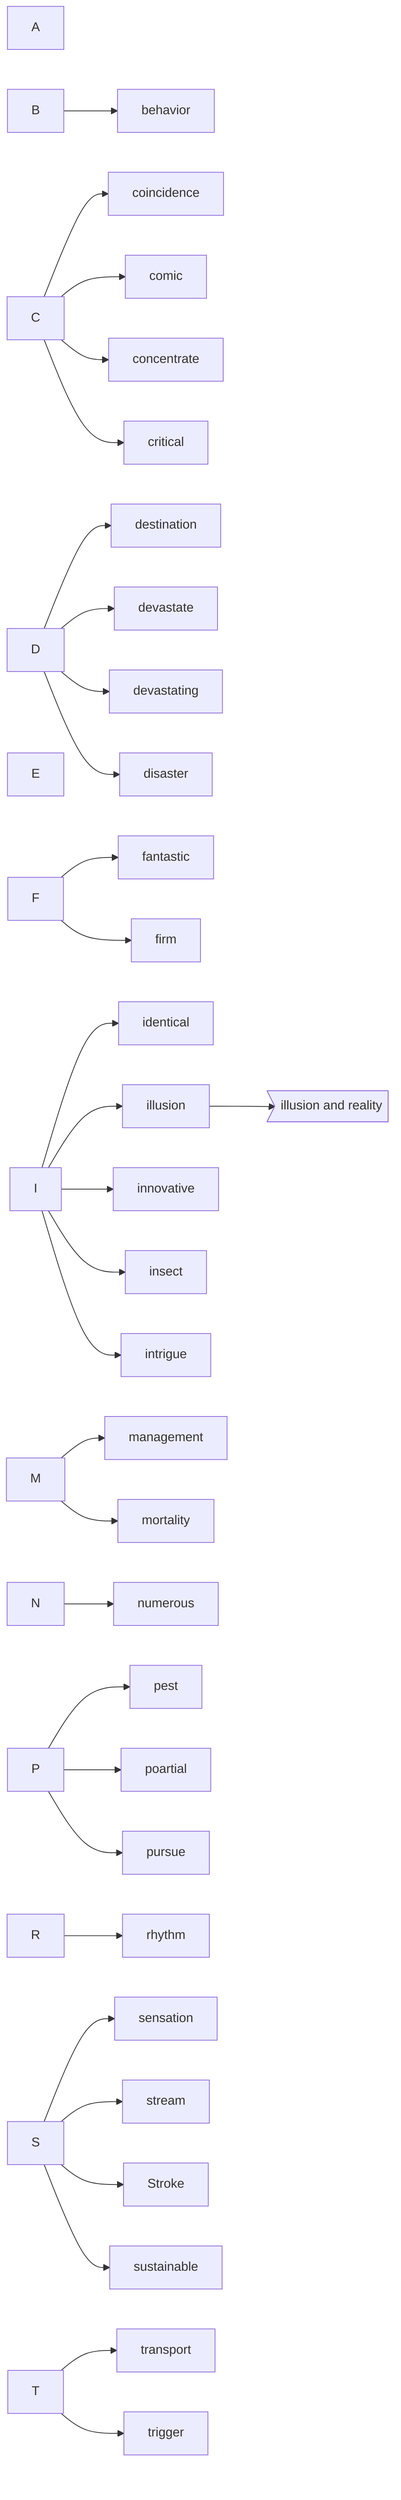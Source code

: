 graph LR
    A
    B-->behavior
    C-->coincidence
    C-->comic
    C-->concentrate
    C-->critical
    D-->destination
    D-->devastate
    D-->devastating
    D-->disaster
    E
    F-->fantastic
    F-->firm
    I-->identical
    I-->illusion
        illusion-->illusion_1>illusion and reality]
    I-->innovative
    I-->insect
    I-->intrigue
    M-->management
    M-->mortality
    N-->numerous
    P-->pest
    P-->poartial
    P-->pursue
    R-->rhythm
    S-->sensation
    S-->stream
    S-->Stroke
    S-->sustainable
    T-->transport
    T-->trigger
